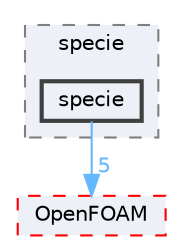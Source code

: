 digraph "src/thermophysicalModels/specie/specie"
{
 // LATEX_PDF_SIZE
  bgcolor="transparent";
  edge [fontname=Helvetica,fontsize=10,labelfontname=Helvetica,labelfontsize=10];
  node [fontname=Helvetica,fontsize=10,shape=box,height=0.2,width=0.4];
  compound=true
  subgraph clusterdir_5c4bf53b114f4c9237cd4ef0431fc9bd {
    graph [ bgcolor="#edf0f7", pencolor="grey50", label="specie", fontname=Helvetica,fontsize=10 style="filled,dashed", URL="dir_5c4bf53b114f4c9237cd4ef0431fc9bd.html",tooltip=""]
  dir_0a4039949b5e30fbb8957147ecb4e7fe [label="specie", fillcolor="#edf0f7", color="grey25", style="filled,bold", URL="dir_0a4039949b5e30fbb8957147ecb4e7fe.html",tooltip=""];
  }
  dir_c5473ff19b20e6ec4dfe5c310b3778a8 [label="OpenFOAM", fillcolor="#edf0f7", color="red", style="filled,dashed", URL="dir_c5473ff19b20e6ec4dfe5c310b3778a8.html",tooltip=""];
  dir_0a4039949b5e30fbb8957147ecb4e7fe->dir_c5473ff19b20e6ec4dfe5c310b3778a8 [headlabel="5", labeldistance=1.5 headhref="dir_003684_002695.html" href="dir_003684_002695.html" color="steelblue1" fontcolor="steelblue1"];
}
